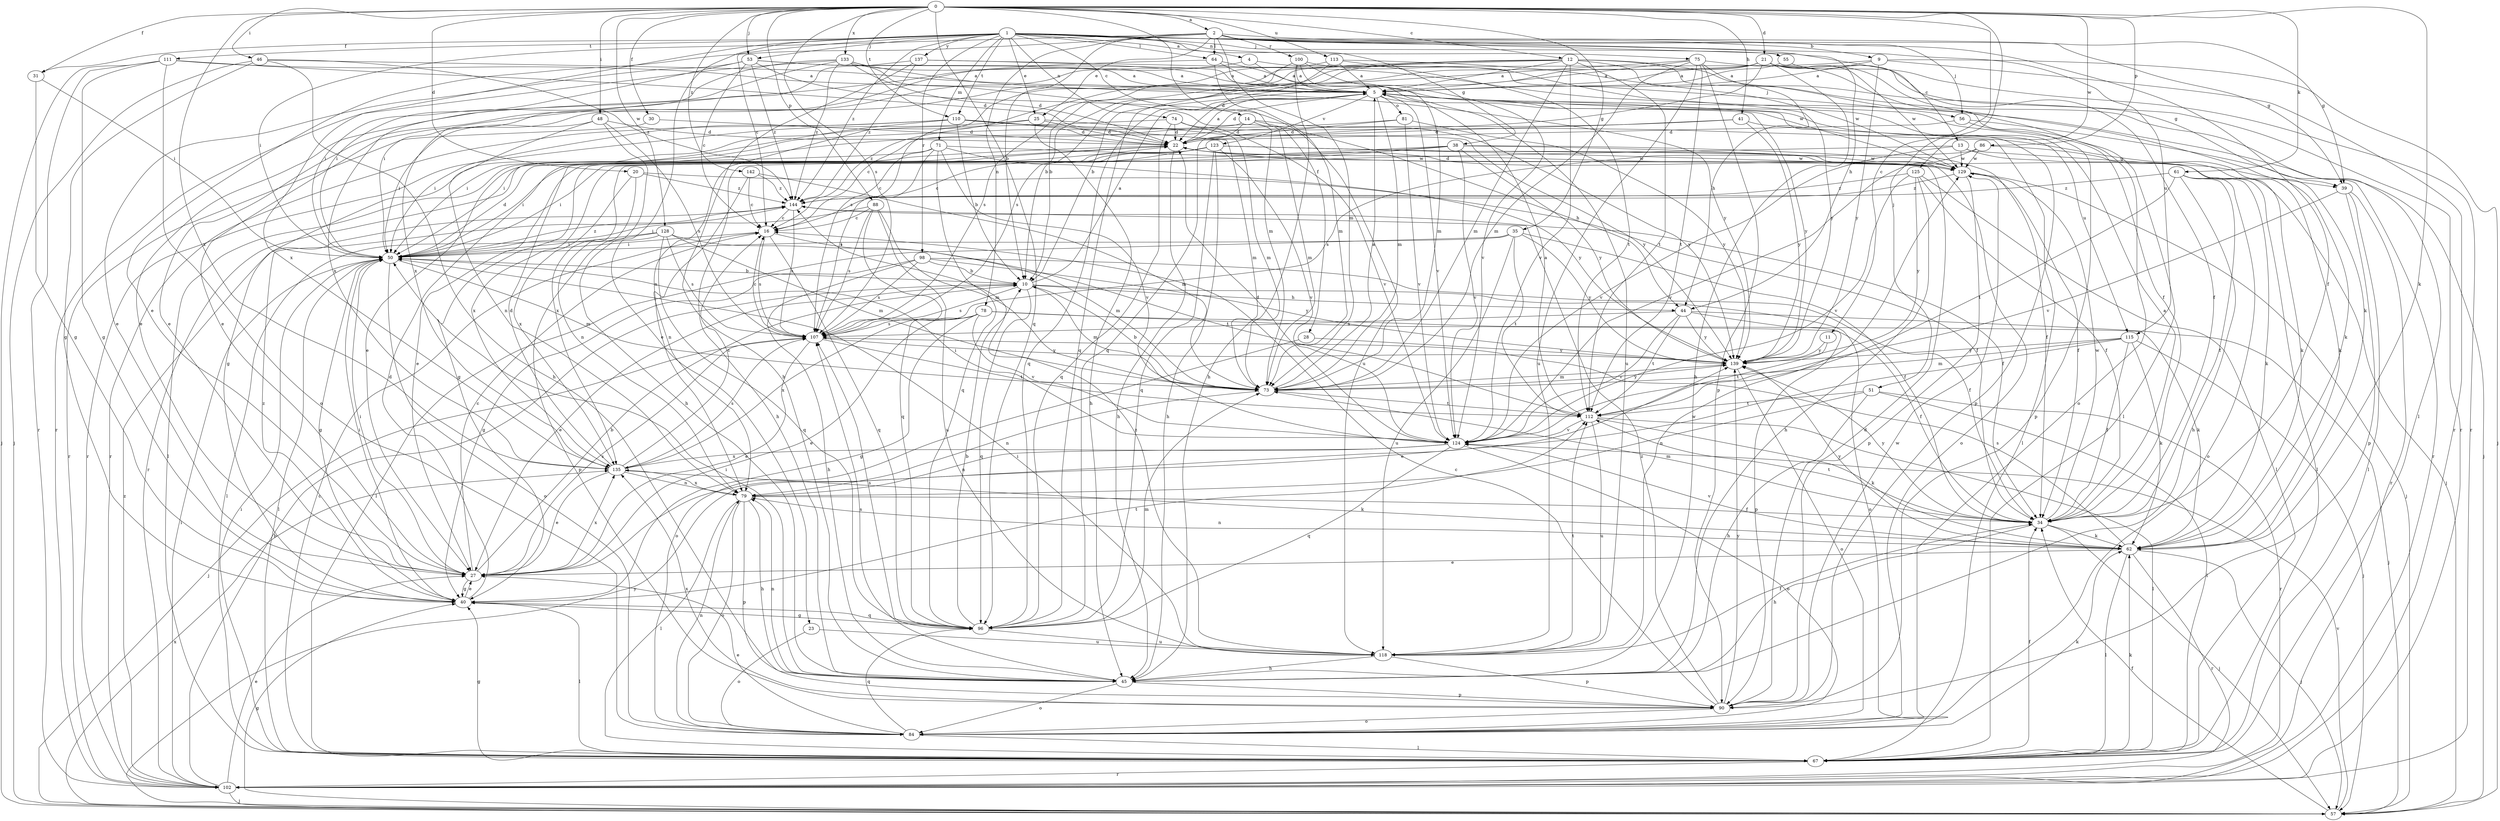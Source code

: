 strict digraph  {
0;
1;
2;
4;
5;
9;
10;
11;
12;
13;
14;
16;
20;
21;
22;
23;
25;
27;
28;
30;
31;
34;
35;
38;
39;
40;
41;
44;
45;
46;
48;
50;
51;
53;
55;
56;
57;
61;
62;
64;
67;
71;
73;
74;
75;
78;
79;
81;
84;
86;
88;
90;
96;
98;
100;
102;
107;
110;
111;
112;
113;
115;
118;
123;
124;
125;
128;
129;
133;
135;
137;
139;
142;
144;
0 -> 2  [label=a];
0 -> 11  [label=c];
0 -> 12  [label=c];
0 -> 20  [label=d];
0 -> 21  [label=d];
0 -> 28  [label=f];
0 -> 30  [label=f];
0 -> 31  [label=f];
0 -> 35  [label=g];
0 -> 41  [label=h];
0 -> 46  [label=i];
0 -> 48  [label=i];
0 -> 51  [label=j];
0 -> 53  [label=j];
0 -> 61  [label=k];
0 -> 62  [label=k];
0 -> 86  [label=p];
0 -> 88  [label=p];
0 -> 96  [label=q];
0 -> 107  [label=s];
0 -> 110  [label=t];
0 -> 113  [label=u];
0 -> 125  [label=w];
0 -> 128  [label=w];
0 -> 133  [label=x];
0 -> 135  [label=x];
0 -> 142  [label=z];
1 -> 4  [label=a];
1 -> 13  [label=c];
1 -> 14  [label=c];
1 -> 16  [label=c];
1 -> 23  [label=e];
1 -> 25  [label=e];
1 -> 31  [label=f];
1 -> 34  [label=f];
1 -> 38  [label=g];
1 -> 39  [label=g];
1 -> 53  [label=j];
1 -> 55  [label=j];
1 -> 64  [label=l];
1 -> 71  [label=m];
1 -> 74  [label=n];
1 -> 75  [label=n];
1 -> 98  [label=r];
1 -> 110  [label=t];
1 -> 111  [label=t];
1 -> 115  [label=u];
1 -> 135  [label=x];
1 -> 137  [label=y];
1 -> 144  [label=z];
2 -> 9  [label=b];
2 -> 10  [label=b];
2 -> 25  [label=e];
2 -> 27  [label=e];
2 -> 39  [label=g];
2 -> 44  [label=h];
2 -> 50  [label=i];
2 -> 56  [label=j];
2 -> 64  [label=l];
2 -> 73  [label=m];
2 -> 78  [label=n];
2 -> 100  [label=r];
4 -> 5  [label=a];
4 -> 27  [label=e];
4 -> 56  [label=j];
5 -> 22  [label=d];
5 -> 57  [label=j];
5 -> 73  [label=m];
5 -> 81  [label=o];
5 -> 90  [label=p];
5 -> 96  [label=q];
5 -> 115  [label=u];
5 -> 123  [label=v];
5 -> 124  [label=v];
5 -> 139  [label=y];
9 -> 5  [label=a];
9 -> 27  [label=e];
9 -> 57  [label=j];
9 -> 102  [label=r];
9 -> 139  [label=y];
10 -> 5  [label=a];
10 -> 27  [label=e];
10 -> 44  [label=h];
10 -> 73  [label=m];
10 -> 84  [label=o];
10 -> 96  [label=q];
10 -> 107  [label=s];
11 -> 112  [label=t];
11 -> 139  [label=y];
12 -> 5  [label=a];
12 -> 10  [label=b];
12 -> 44  [label=h];
12 -> 67  [label=l];
12 -> 73  [label=m];
12 -> 79  [label=n];
12 -> 96  [label=q];
12 -> 102  [label=r];
12 -> 107  [label=s];
12 -> 112  [label=t];
12 -> 124  [label=v];
13 -> 39  [label=g];
13 -> 62  [label=k];
13 -> 124  [label=v];
13 -> 129  [label=w];
13 -> 135  [label=x];
14 -> 22  [label=d];
14 -> 44  [label=h];
14 -> 50  [label=i];
14 -> 73  [label=m];
14 -> 139  [label=y];
16 -> 50  [label=i];
16 -> 73  [label=m];
16 -> 96  [label=q];
16 -> 107  [label=s];
20 -> 34  [label=f];
20 -> 79  [label=n];
20 -> 135  [label=x];
20 -> 144  [label=z];
21 -> 5  [label=a];
21 -> 10  [label=b];
21 -> 39  [label=g];
21 -> 45  [label=h];
21 -> 84  [label=o];
21 -> 96  [label=q];
21 -> 102  [label=r];
21 -> 107  [label=s];
21 -> 129  [label=w];
22 -> 5  [label=a];
22 -> 45  [label=h];
22 -> 102  [label=r];
22 -> 129  [label=w];
23 -> 84  [label=o];
23 -> 118  [label=u];
25 -> 22  [label=d];
25 -> 45  [label=h];
25 -> 102  [label=r];
25 -> 139  [label=y];
25 -> 144  [label=z];
27 -> 10  [label=b];
27 -> 16  [label=c];
27 -> 40  [label=g];
27 -> 50  [label=i];
27 -> 107  [label=s];
27 -> 135  [label=x];
28 -> 84  [label=o];
28 -> 139  [label=y];
30 -> 22  [label=d];
30 -> 102  [label=r];
31 -> 40  [label=g];
31 -> 50  [label=i];
34 -> 5  [label=a];
34 -> 45  [label=h];
34 -> 57  [label=j];
34 -> 62  [label=k];
34 -> 73  [label=m];
34 -> 112  [label=t];
34 -> 129  [label=w];
34 -> 139  [label=y];
35 -> 34  [label=f];
35 -> 50  [label=i];
35 -> 67  [label=l];
35 -> 112  [label=t];
35 -> 118  [label=u];
35 -> 139  [label=y];
38 -> 34  [label=f];
38 -> 45  [label=h];
38 -> 50  [label=i];
38 -> 124  [label=v];
38 -> 129  [label=w];
38 -> 135  [label=x];
38 -> 139  [label=y];
39 -> 67  [label=l];
39 -> 90  [label=p];
39 -> 102  [label=r];
39 -> 124  [label=v];
40 -> 22  [label=d];
40 -> 27  [label=e];
40 -> 50  [label=i];
40 -> 67  [label=l];
40 -> 96  [label=q];
40 -> 112  [label=t];
40 -> 144  [label=z];
41 -> 16  [label=c];
41 -> 22  [label=d];
41 -> 62  [label=k];
41 -> 139  [label=y];
44 -> 57  [label=j];
44 -> 90  [label=p];
44 -> 107  [label=s];
44 -> 112  [label=t];
44 -> 124  [label=v];
44 -> 139  [label=y];
45 -> 50  [label=i];
45 -> 79  [label=n];
45 -> 84  [label=o];
45 -> 90  [label=p];
45 -> 107  [label=s];
46 -> 5  [label=a];
46 -> 40  [label=g];
46 -> 45  [label=h];
46 -> 57  [label=j];
46 -> 144  [label=z];
48 -> 22  [label=d];
48 -> 45  [label=h];
48 -> 50  [label=i];
48 -> 79  [label=n];
48 -> 107  [label=s];
50 -> 10  [label=b];
50 -> 22  [label=d];
50 -> 40  [label=g];
50 -> 67  [label=l];
50 -> 73  [label=m];
50 -> 84  [label=o];
50 -> 144  [label=z];
51 -> 45  [label=h];
51 -> 67  [label=l];
51 -> 79  [label=n];
51 -> 102  [label=r];
51 -> 112  [label=t];
53 -> 5  [label=a];
53 -> 16  [label=c];
53 -> 27  [label=e];
53 -> 50  [label=i];
53 -> 118  [label=u];
53 -> 129  [label=w];
53 -> 144  [label=z];
55 -> 5  [label=a];
55 -> 34  [label=f];
56 -> 22  [label=d];
56 -> 90  [label=p];
56 -> 102  [label=r];
57 -> 34  [label=f];
57 -> 40  [label=g];
57 -> 124  [label=v];
57 -> 135  [label=x];
57 -> 139  [label=y];
61 -> 34  [label=f];
61 -> 45  [label=h];
61 -> 62  [label=k];
61 -> 67  [label=l];
61 -> 84  [label=o];
61 -> 112  [label=t];
61 -> 144  [label=z];
62 -> 27  [label=e];
62 -> 57  [label=j];
62 -> 67  [label=l];
62 -> 79  [label=n];
62 -> 102  [label=r];
62 -> 107  [label=s];
62 -> 124  [label=v];
62 -> 139  [label=y];
64 -> 5  [label=a];
64 -> 27  [label=e];
64 -> 73  [label=m];
64 -> 118  [label=u];
67 -> 16  [label=c];
67 -> 34  [label=f];
67 -> 40  [label=g];
67 -> 50  [label=i];
67 -> 62  [label=k];
67 -> 102  [label=r];
71 -> 16  [label=c];
71 -> 67  [label=l];
71 -> 96  [label=q];
71 -> 107  [label=s];
71 -> 124  [label=v];
71 -> 129  [label=w];
71 -> 139  [label=y];
73 -> 5  [label=a];
73 -> 10  [label=b];
73 -> 79  [label=n];
73 -> 112  [label=t];
73 -> 139  [label=y];
74 -> 22  [label=d];
74 -> 40  [label=g];
74 -> 73  [label=m];
74 -> 96  [label=q];
74 -> 124  [label=v];
75 -> 5  [label=a];
75 -> 10  [label=b];
75 -> 62  [label=k];
75 -> 67  [label=l];
75 -> 73  [label=m];
75 -> 90  [label=p];
75 -> 112  [label=t];
75 -> 118  [label=u];
78 -> 27  [label=e];
78 -> 34  [label=f];
78 -> 40  [label=g];
78 -> 62  [label=k];
78 -> 107  [label=s];
78 -> 124  [label=v];
78 -> 135  [label=x];
79 -> 34  [label=f];
79 -> 45  [label=h];
79 -> 67  [label=l];
79 -> 84  [label=o];
79 -> 90  [label=p];
79 -> 135  [label=x];
81 -> 22  [label=d];
81 -> 50  [label=i];
81 -> 124  [label=v];
81 -> 139  [label=y];
84 -> 27  [label=e];
84 -> 62  [label=k];
84 -> 67  [label=l];
84 -> 79  [label=n];
84 -> 96  [label=q];
86 -> 62  [label=k];
86 -> 107  [label=s];
86 -> 124  [label=v];
86 -> 129  [label=w];
88 -> 16  [label=c];
88 -> 50  [label=i];
88 -> 73  [label=m];
88 -> 96  [label=q];
88 -> 107  [label=s];
88 -> 118  [label=u];
90 -> 16  [label=c];
90 -> 22  [label=d];
90 -> 84  [label=o];
90 -> 129  [label=w];
90 -> 135  [label=x];
90 -> 139  [label=y];
90 -> 144  [label=z];
96 -> 10  [label=b];
96 -> 40  [label=g];
96 -> 73  [label=m];
96 -> 107  [label=s];
96 -> 118  [label=u];
98 -> 10  [label=b];
98 -> 34  [label=f];
98 -> 40  [label=g];
98 -> 45  [label=h];
98 -> 107  [label=s];
98 -> 139  [label=y];
100 -> 5  [label=a];
100 -> 45  [label=h];
100 -> 73  [label=m];
100 -> 107  [label=s];
100 -> 124  [label=v];
100 -> 139  [label=y];
102 -> 10  [label=b];
102 -> 27  [label=e];
102 -> 50  [label=i];
102 -> 57  [label=j];
102 -> 144  [label=z];
107 -> 16  [label=c];
107 -> 27  [label=e];
107 -> 57  [label=j];
107 -> 112  [label=t];
107 -> 139  [label=y];
110 -> 10  [label=b];
110 -> 22  [label=d];
110 -> 27  [label=e];
110 -> 50  [label=i];
110 -> 67  [label=l];
110 -> 73  [label=m];
110 -> 102  [label=r];
111 -> 5  [label=a];
111 -> 22  [label=d];
111 -> 40  [label=g];
111 -> 57  [label=j];
111 -> 84  [label=o];
111 -> 102  [label=r];
112 -> 5  [label=a];
112 -> 62  [label=k];
112 -> 67  [label=l];
112 -> 118  [label=u];
112 -> 124  [label=v];
113 -> 5  [label=a];
113 -> 22  [label=d];
113 -> 50  [label=i];
113 -> 112  [label=t];
113 -> 129  [label=w];
115 -> 27  [label=e];
115 -> 34  [label=f];
115 -> 57  [label=j];
115 -> 62  [label=k];
115 -> 73  [label=m];
115 -> 139  [label=y];
118 -> 34  [label=f];
118 -> 45  [label=h];
118 -> 50  [label=i];
118 -> 90  [label=p];
118 -> 112  [label=t];
118 -> 129  [label=w];
118 -> 144  [label=z];
123 -> 16  [label=c];
123 -> 27  [label=e];
123 -> 40  [label=g];
123 -> 45  [label=h];
123 -> 50  [label=i];
123 -> 57  [label=j];
123 -> 84  [label=o];
123 -> 96  [label=q];
123 -> 124  [label=v];
123 -> 129  [label=w];
124 -> 22  [label=d];
124 -> 50  [label=i];
124 -> 79  [label=n];
124 -> 84  [label=o];
124 -> 96  [label=q];
124 -> 135  [label=x];
125 -> 34  [label=f];
125 -> 45  [label=h];
125 -> 67  [label=l];
125 -> 124  [label=v];
125 -> 139  [label=y];
125 -> 144  [label=z];
128 -> 50  [label=i];
128 -> 67  [label=l];
128 -> 73  [label=m];
128 -> 90  [label=p];
128 -> 96  [label=q];
128 -> 107  [label=s];
128 -> 112  [label=t];
129 -> 22  [label=d];
129 -> 34  [label=f];
129 -> 57  [label=j];
129 -> 90  [label=p];
129 -> 144  [label=z];
133 -> 5  [label=a];
133 -> 22  [label=d];
133 -> 50  [label=i];
133 -> 73  [label=m];
133 -> 102  [label=r];
133 -> 135  [label=x];
133 -> 139  [label=y];
133 -> 144  [label=z];
135 -> 16  [label=c];
135 -> 22  [label=d];
135 -> 27  [label=e];
135 -> 62  [label=k];
135 -> 79  [label=n];
135 -> 107  [label=s];
137 -> 5  [label=a];
137 -> 34  [label=f];
137 -> 45  [label=h];
137 -> 135  [label=x];
137 -> 144  [label=z];
139 -> 73  [label=m];
139 -> 84  [label=o];
142 -> 16  [label=c];
142 -> 73  [label=m];
142 -> 79  [label=n];
142 -> 144  [label=z];
144 -> 16  [label=c];
144 -> 34  [label=f];
144 -> 107  [label=s];
}
